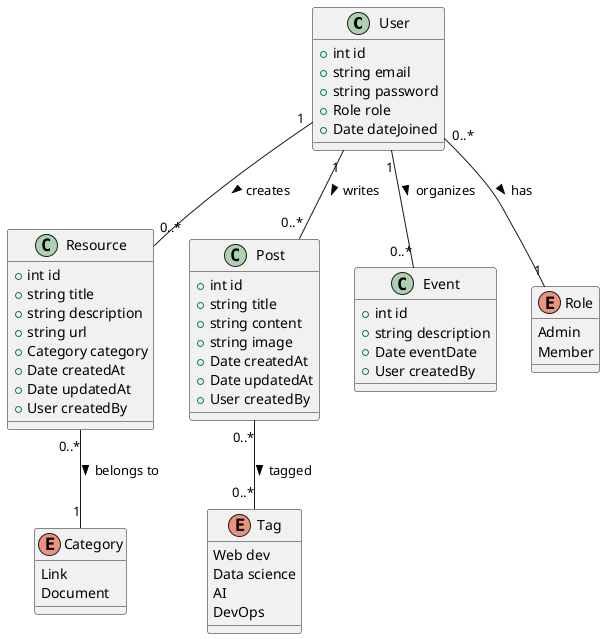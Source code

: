 @startuml

class User {
  +int id
  +string email
  +string password
  +Role role
  +Date dateJoined
}

class Resource {
  +int id
  +string title
  +string description
  +string url
  +Category category
  +Date createdAt
  +Date updatedAt
  +User createdBy
}

class Post {
  +int id
  +string title
  +string content
  +string image
  +Date createdAt
  +Date updatedAt
  +User createdBy
}

class Event {
  +int id
  +string description
  +Date eventDate
  +User createdBy
}

enum Role {
  Admin
  Member
}

enum Category {
  Link
  Document
}

enum Tag {
  Web dev
  Data science
  AI
  DevOps
}

User "1" -- "0..*" Resource : creates >
User "1" -- "0..*" Post : writes >
User "1" -- "0..*" Event : organizes >
Resource "0..*" -- "1" Category : belongs to >
Post "0..*" -- "0..*" Tag : tagged >
User "0..*" -- "1" Role : has >

@enduml